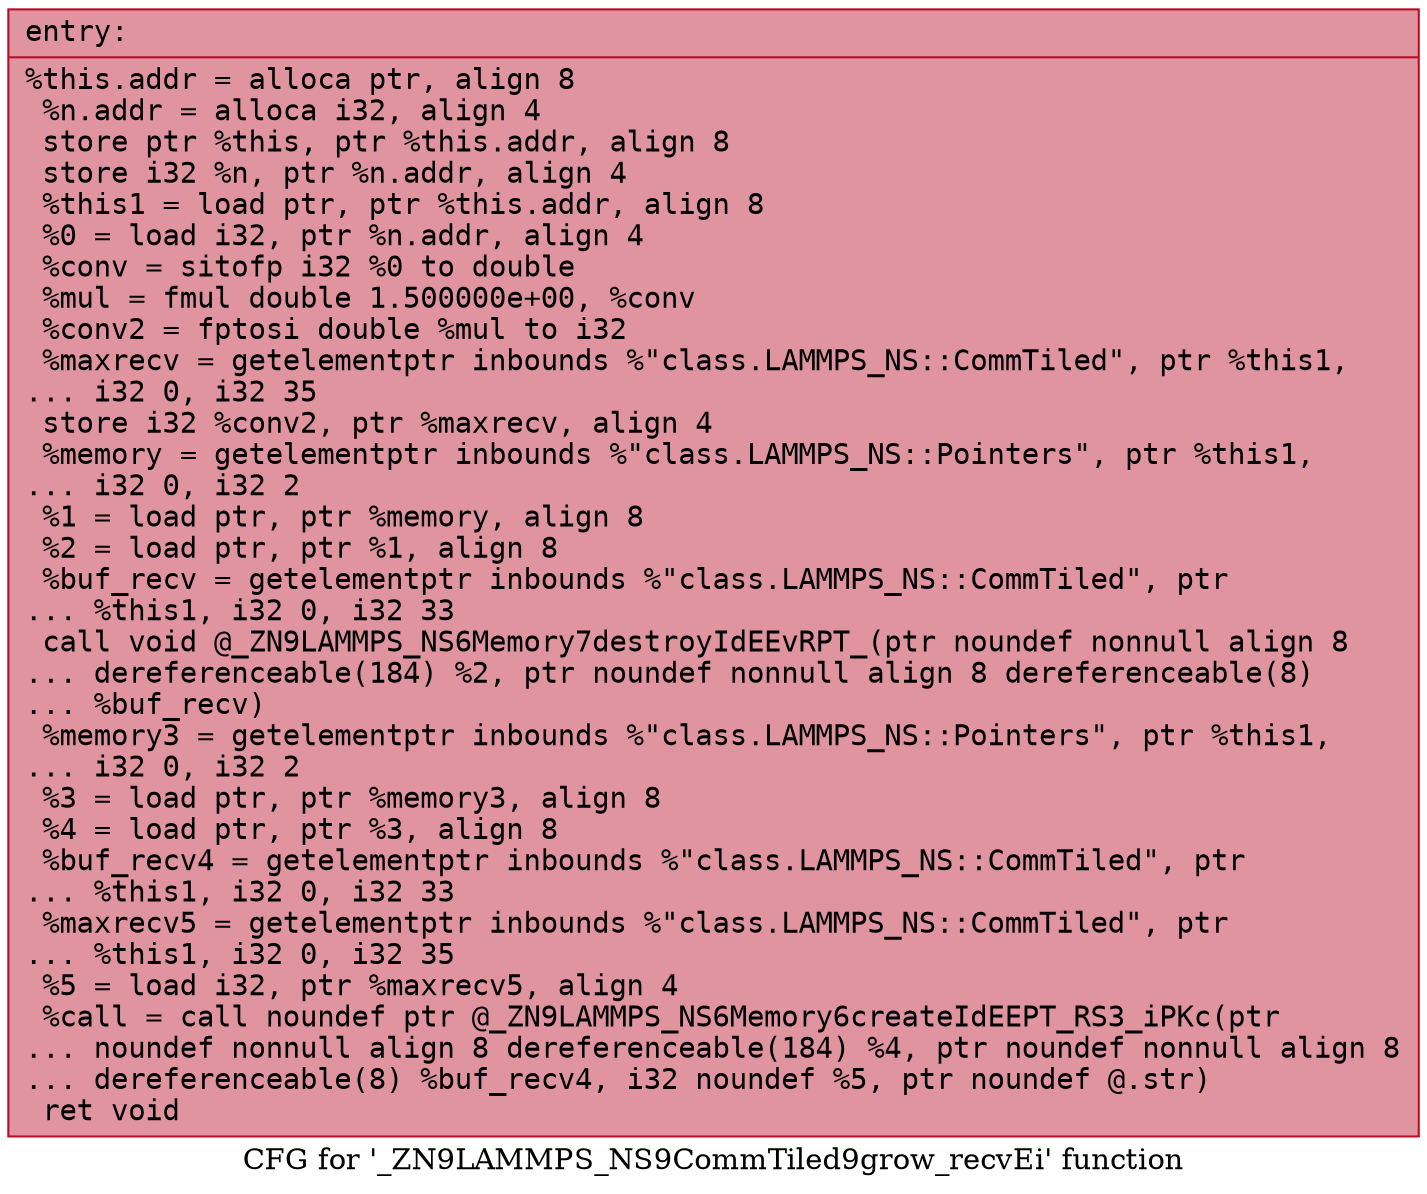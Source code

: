 digraph "CFG for '_ZN9LAMMPS_NS9CommTiled9grow_recvEi' function" {
	label="CFG for '_ZN9LAMMPS_NS9CommTiled9grow_recvEi' function";

	Node0x55607756a7c0 [shape=record,color="#b70d28ff", style=filled, fillcolor="#b70d2870" fontname="Courier",label="{entry:\l|  %this.addr = alloca ptr, align 8\l  %n.addr = alloca i32, align 4\l  store ptr %this, ptr %this.addr, align 8\l  store i32 %n, ptr %n.addr, align 4\l  %this1 = load ptr, ptr %this.addr, align 8\l  %0 = load i32, ptr %n.addr, align 4\l  %conv = sitofp i32 %0 to double\l  %mul = fmul double 1.500000e+00, %conv\l  %conv2 = fptosi double %mul to i32\l  %maxrecv = getelementptr inbounds %\"class.LAMMPS_NS::CommTiled\", ptr %this1,\l... i32 0, i32 35\l  store i32 %conv2, ptr %maxrecv, align 4\l  %memory = getelementptr inbounds %\"class.LAMMPS_NS::Pointers\", ptr %this1,\l... i32 0, i32 2\l  %1 = load ptr, ptr %memory, align 8\l  %2 = load ptr, ptr %1, align 8\l  %buf_recv = getelementptr inbounds %\"class.LAMMPS_NS::CommTiled\", ptr\l... %this1, i32 0, i32 33\l  call void @_ZN9LAMMPS_NS6Memory7destroyIdEEvRPT_(ptr noundef nonnull align 8\l... dereferenceable(184) %2, ptr noundef nonnull align 8 dereferenceable(8)\l... %buf_recv)\l  %memory3 = getelementptr inbounds %\"class.LAMMPS_NS::Pointers\", ptr %this1,\l... i32 0, i32 2\l  %3 = load ptr, ptr %memory3, align 8\l  %4 = load ptr, ptr %3, align 8\l  %buf_recv4 = getelementptr inbounds %\"class.LAMMPS_NS::CommTiled\", ptr\l... %this1, i32 0, i32 33\l  %maxrecv5 = getelementptr inbounds %\"class.LAMMPS_NS::CommTiled\", ptr\l... %this1, i32 0, i32 35\l  %5 = load i32, ptr %maxrecv5, align 4\l  %call = call noundef ptr @_ZN9LAMMPS_NS6Memory6createIdEEPT_RS3_iPKc(ptr\l... noundef nonnull align 8 dereferenceable(184) %4, ptr noundef nonnull align 8\l... dereferenceable(8) %buf_recv4, i32 noundef %5, ptr noundef @.str)\l  ret void\l}"];
}
